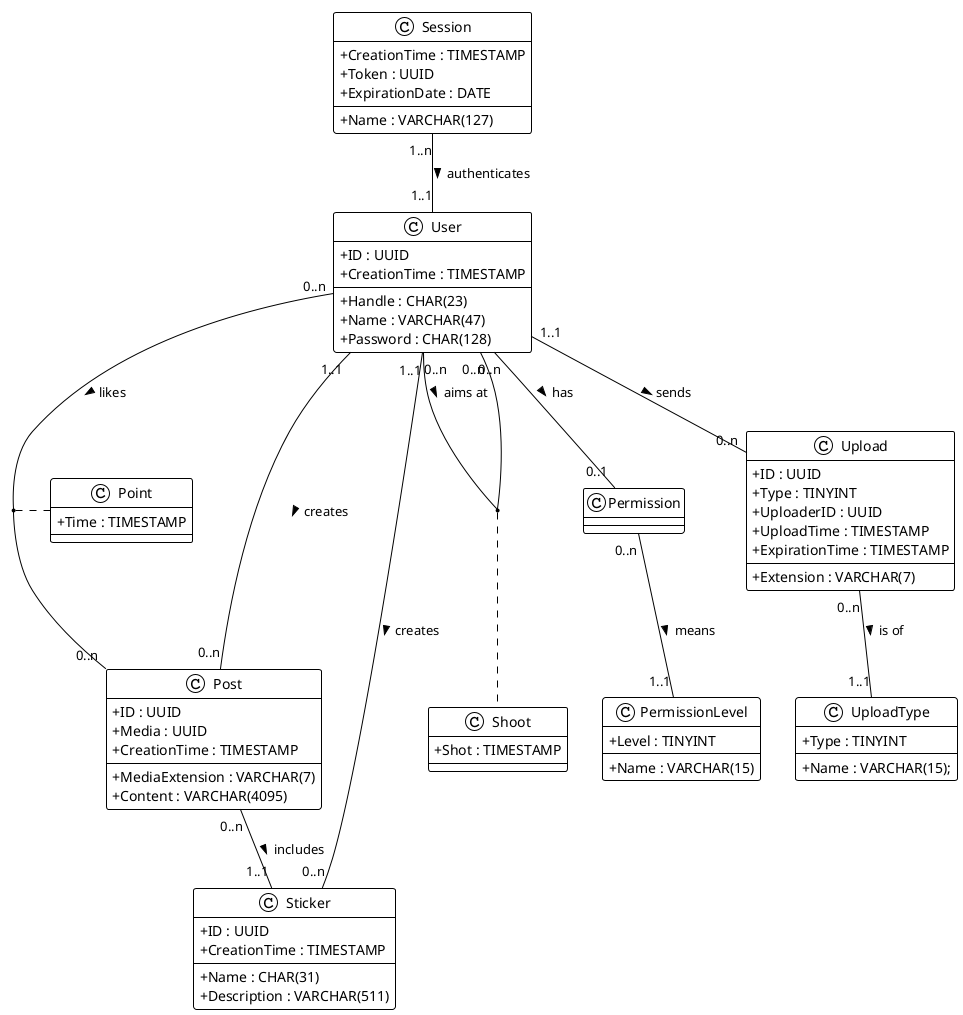 @startuml hiddlestick

!theme plain
skinparam ClassAttributeIconSize 0

class User{
    + ID : UUID
    + Handle : CHAR(23)
    + Name : VARCHAR(47)
    + Password : CHAR(128)
    + CreationTime : TIMESTAMP
}

class Post{
    + ID : UUID
    /'
    /+ CreatorID : UUID
    /+ StickerID : UUID
    '/
    + Media : UUID
    + MediaExtension : VARCHAR(7)
    + Content : VARCHAR(4095)
    + CreationTime : TIMESTAMP
}

class Sticker{
    + ID : UUID
    + Name : CHAR(31)
    /'
    /+ CreatorID : UUID
    '/
    + Description : VARCHAR(511)
    + CreationTime : TIMESTAMP
}

User "0..n" -- "0..n" User : aims at >
(User, User) . Shoot
User "1..1" -- "0..n" Post : creates >
User "1..1" -- "0..n" Sticker : creates >
Post "0..n" -- "1..1" Sticker : includes >
User "0..n" -- "0..n" Post : likes >
Session "1..n" -- "1..1" User : authenticates >
User "0..n" -- "0..1" Permission : has >
Permission "0..n" -- "1..1" PermissionLevel : means >
(User, Post) . Point
User "1..1" -- "0..n" Upload : sends >
Upload "0..n" -- "1..1" UploadType : is of >

class Shoot{
    /'
    /+ Target : UUID
    /+ Archer : UUID
    '/
    + Shot : TIMESTAMP
}

class Point{
    /'
    /+ PostID : UUID
    /+ UserID : UUID
    '/
    + Time : TIMESTAMP
}

class Session{
    /'
    /+ UserID : UUID
    '/
    + CreationTime : TIMESTAMP
    + Name : VARCHAR(127)
    + Token : UUID
    + ExpirationDate : DATE
}

class Permission{
    /'
    /+ UserID : UUID
    '/
    /'
    /+ Level : TINYINT
    '/
}

class PermissionLevel{
    + Level : TINYINT
    + Name : VARCHAR(15)
}

class UploadType{
    + Type : TINYINT
    + Name : VARCHAR(15);
}

class Upload{
    + ID : UUID
    + Extension : VARCHAR(7)
    + Type : TINYINT
    + UploaderID : UUID
    + UploadTime : TIMESTAMP
    + ExpirationTime : TIMESTAMP
}

@enduml